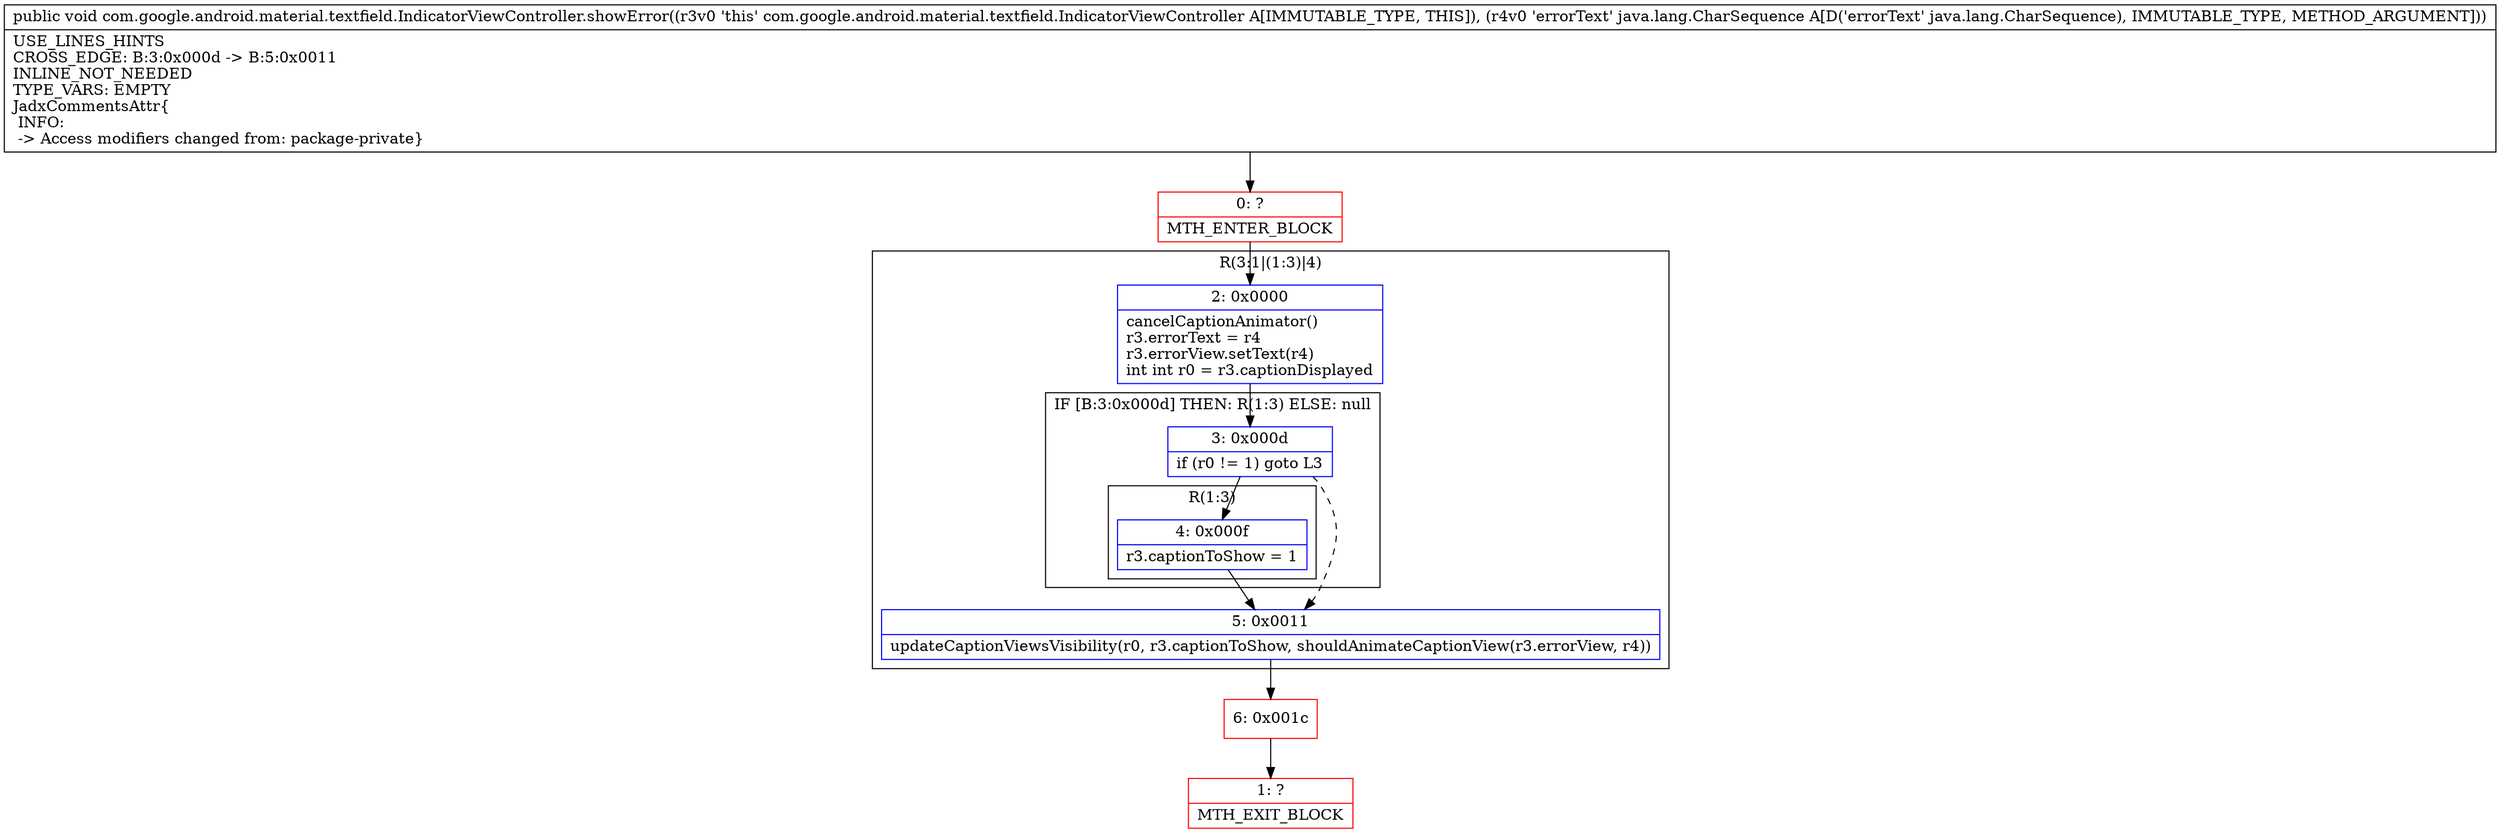 digraph "CFG forcom.google.android.material.textfield.IndicatorViewController.showError(Ljava\/lang\/CharSequence;)V" {
subgraph cluster_Region_1595454293 {
label = "R(3:1|(1:3)|4)";
node [shape=record,color=blue];
Node_2 [shape=record,label="{2\:\ 0x0000|cancelCaptionAnimator()\lr3.errorText = r4\lr3.errorView.setText(r4)\lint int r0 = r3.captionDisplayed\l}"];
subgraph cluster_IfRegion_692211907 {
label = "IF [B:3:0x000d] THEN: R(1:3) ELSE: null";
node [shape=record,color=blue];
Node_3 [shape=record,label="{3\:\ 0x000d|if (r0 != 1) goto L3\l}"];
subgraph cluster_Region_1988481037 {
label = "R(1:3)";
node [shape=record,color=blue];
Node_4 [shape=record,label="{4\:\ 0x000f|r3.captionToShow = 1\l}"];
}
}
Node_5 [shape=record,label="{5\:\ 0x0011|updateCaptionViewsVisibility(r0, r3.captionToShow, shouldAnimateCaptionView(r3.errorView, r4))\l}"];
}
Node_0 [shape=record,color=red,label="{0\:\ ?|MTH_ENTER_BLOCK\l}"];
Node_6 [shape=record,color=red,label="{6\:\ 0x001c}"];
Node_1 [shape=record,color=red,label="{1\:\ ?|MTH_EXIT_BLOCK\l}"];
MethodNode[shape=record,label="{public void com.google.android.material.textfield.IndicatorViewController.showError((r3v0 'this' com.google.android.material.textfield.IndicatorViewController A[IMMUTABLE_TYPE, THIS]), (r4v0 'errorText' java.lang.CharSequence A[D('errorText' java.lang.CharSequence), IMMUTABLE_TYPE, METHOD_ARGUMENT]))  | USE_LINES_HINTS\lCROSS_EDGE: B:3:0x000d \-\> B:5:0x0011\lINLINE_NOT_NEEDED\lTYPE_VARS: EMPTY\lJadxCommentsAttr\{\l INFO: \l \-\> Access modifiers changed from: package\-private\}\l}"];
MethodNode -> Node_0;Node_2 -> Node_3;
Node_3 -> Node_4;
Node_3 -> Node_5[style=dashed];
Node_4 -> Node_5;
Node_5 -> Node_6;
Node_0 -> Node_2;
Node_6 -> Node_1;
}

